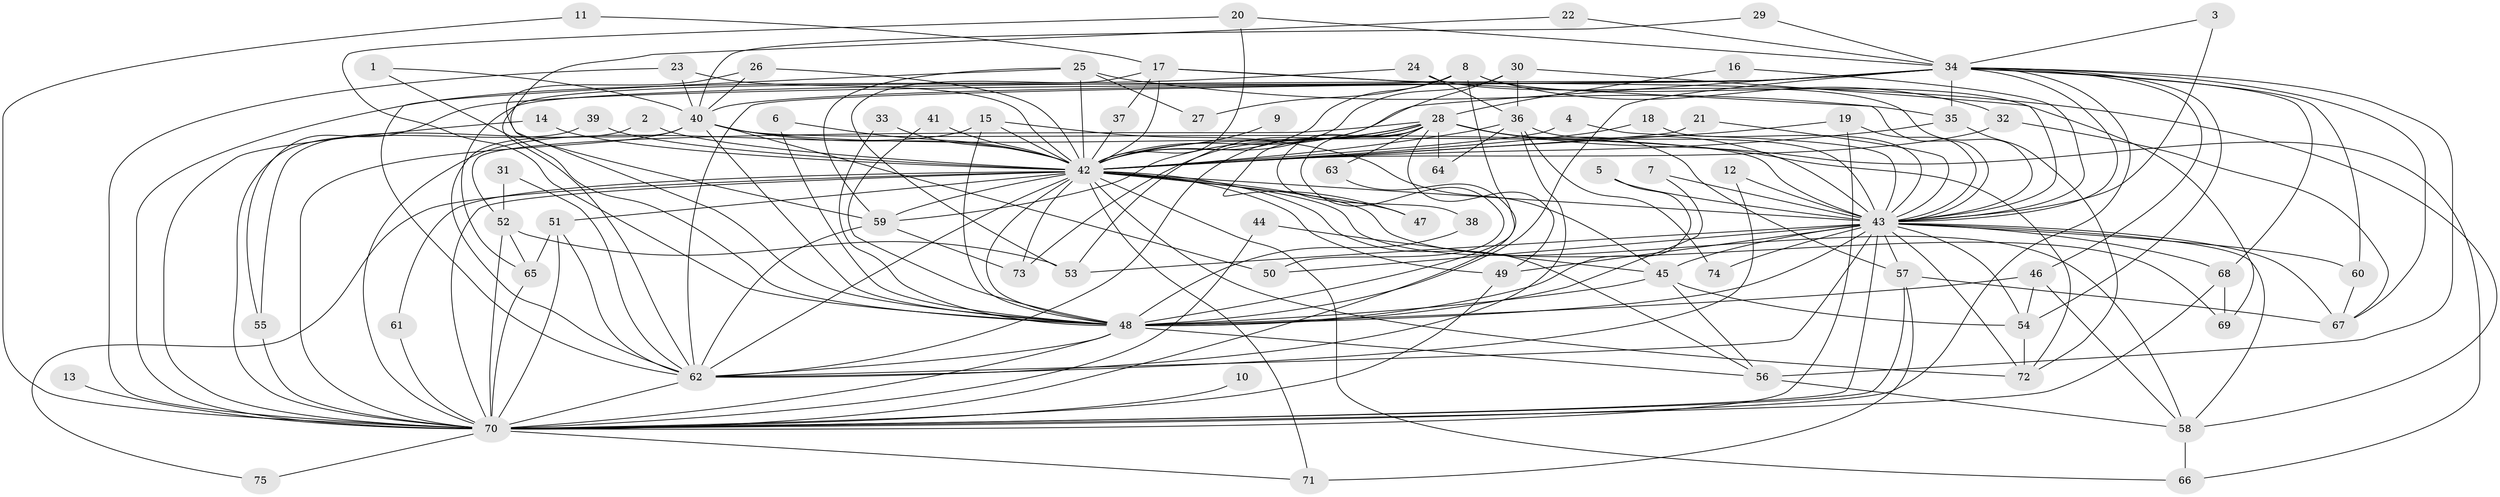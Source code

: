 // original degree distribution, {29: 0.006711409395973154, 19: 0.006711409395973154, 24: 0.013422818791946308, 28: 0.006711409395973154, 17: 0.006711409395973154, 40: 0.006711409395973154, 20: 0.006711409395973154, 18: 0.006711409395973154, 30: 0.006711409395973154, 2: 0.5369127516778524, 10: 0.013422818791946308, 7: 0.006711409395973154, 3: 0.18120805369127516, 4: 0.14093959731543623, 8: 0.006711409395973154, 5: 0.03355704697986577, 6: 0.013422818791946308}
// Generated by graph-tools (version 1.1) at 2025/49/03/09/25 03:49:37]
// undirected, 75 vertices, 195 edges
graph export_dot {
graph [start="1"]
  node [color=gray90,style=filled];
  1;
  2;
  3;
  4;
  5;
  6;
  7;
  8;
  9;
  10;
  11;
  12;
  13;
  14;
  15;
  16;
  17;
  18;
  19;
  20;
  21;
  22;
  23;
  24;
  25;
  26;
  27;
  28;
  29;
  30;
  31;
  32;
  33;
  34;
  35;
  36;
  37;
  38;
  39;
  40;
  41;
  42;
  43;
  44;
  45;
  46;
  47;
  48;
  49;
  50;
  51;
  52;
  53;
  54;
  55;
  56;
  57;
  58;
  59;
  60;
  61;
  62;
  63;
  64;
  65;
  66;
  67;
  68;
  69;
  70;
  71;
  72;
  73;
  74;
  75;
  1 -- 40 [weight=1.0];
  1 -- 48 [weight=1.0];
  2 -- 42 [weight=1.0];
  2 -- 55 [weight=1.0];
  3 -- 34 [weight=1.0];
  3 -- 43 [weight=1.0];
  4 -- 42 [weight=1.0];
  4 -- 43 [weight=1.0];
  5 -- 43 [weight=1.0];
  5 -- 48 [weight=1.0];
  6 -- 42 [weight=1.0];
  6 -- 48 [weight=1.0];
  7 -- 43 [weight=1.0];
  7 -- 48 [weight=1.0];
  8 -- 27 [weight=1.0];
  8 -- 32 [weight=1.0];
  8 -- 42 [weight=1.0];
  8 -- 48 [weight=1.0];
  8 -- 62 [weight=1.0];
  8 -- 69 [weight=1.0];
  9 -- 42 [weight=1.0];
  10 -- 70 [weight=2.0];
  11 -- 17 [weight=1.0];
  11 -- 70 [weight=1.0];
  12 -- 43 [weight=1.0];
  12 -- 62 [weight=1.0];
  13 -- 70 [weight=2.0];
  14 -- 42 [weight=1.0];
  14 -- 70 [weight=3.0];
  15 -- 42 [weight=1.0];
  15 -- 45 [weight=1.0];
  15 -- 48 [weight=1.0];
  15 -- 70 [weight=1.0];
  16 -- 28 [weight=1.0];
  16 -- 43 [weight=1.0];
  17 -- 37 [weight=1.0];
  17 -- 42 [weight=2.0];
  17 -- 43 [weight=1.0];
  17 -- 53 [weight=1.0];
  17 -- 58 [weight=1.0];
  18 -- 42 [weight=1.0];
  18 -- 43 [weight=1.0];
  19 -- 42 [weight=1.0];
  19 -- 43 [weight=1.0];
  19 -- 70 [weight=1.0];
  20 -- 34 [weight=1.0];
  20 -- 42 [weight=1.0];
  20 -- 48 [weight=1.0];
  21 -- 42 [weight=2.0];
  21 -- 43 [weight=1.0];
  22 -- 34 [weight=1.0];
  22 -- 59 [weight=1.0];
  23 -- 40 [weight=1.0];
  23 -- 42 [weight=1.0];
  23 -- 70 [weight=1.0];
  24 -- 36 [weight=1.0];
  24 -- 43 [weight=1.0];
  24 -- 70 [weight=1.0];
  25 -- 27 [weight=1.0];
  25 -- 35 [weight=1.0];
  25 -- 42 [weight=1.0];
  25 -- 59 [weight=1.0];
  25 -- 62 [weight=1.0];
  26 -- 40 [weight=1.0];
  26 -- 42 [weight=1.0];
  26 -- 48 [weight=1.0];
  28 -- 38 [weight=1.0];
  28 -- 42 [weight=3.0];
  28 -- 43 [weight=1.0];
  28 -- 47 [weight=1.0];
  28 -- 49 [weight=1.0];
  28 -- 50 [weight=1.0];
  28 -- 52 [weight=1.0];
  28 -- 53 [weight=1.0];
  28 -- 57 [weight=1.0];
  28 -- 59 [weight=1.0];
  28 -- 62 [weight=1.0];
  28 -- 63 [weight=2.0];
  28 -- 64 [weight=1.0];
  28 -- 66 [weight=1.0];
  29 -- 34 [weight=1.0];
  29 -- 40 [weight=1.0];
  30 -- 36 [weight=1.0];
  30 -- 42 [weight=1.0];
  30 -- 43 [weight=1.0];
  30 -- 73 [weight=1.0];
  31 -- 52 [weight=1.0];
  31 -- 62 [weight=1.0];
  32 -- 42 [weight=1.0];
  32 -- 67 [weight=1.0];
  33 -- 42 [weight=1.0];
  33 -- 48 [weight=1.0];
  34 -- 35 [weight=1.0];
  34 -- 40 [weight=2.0];
  34 -- 42 [weight=3.0];
  34 -- 43 [weight=3.0];
  34 -- 46 [weight=1.0];
  34 -- 48 [weight=2.0];
  34 -- 54 [weight=1.0];
  34 -- 55 [weight=1.0];
  34 -- 56 [weight=2.0];
  34 -- 60 [weight=1.0];
  34 -- 62 [weight=1.0];
  34 -- 65 [weight=1.0];
  34 -- 67 [weight=1.0];
  34 -- 68 [weight=1.0];
  34 -- 70 [weight=2.0];
  35 -- 42 [weight=1.0];
  35 -- 72 [weight=1.0];
  36 -- 42 [weight=1.0];
  36 -- 43 [weight=2.0];
  36 -- 62 [weight=1.0];
  36 -- 64 [weight=1.0];
  36 -- 74 [weight=1.0];
  37 -- 42 [weight=1.0];
  38 -- 48 [weight=1.0];
  39 -- 42 [weight=1.0];
  39 -- 70 [weight=1.0];
  40 -- 42 [weight=2.0];
  40 -- 43 [weight=2.0];
  40 -- 48 [weight=1.0];
  40 -- 50 [weight=1.0];
  40 -- 62 [weight=1.0];
  40 -- 70 [weight=2.0];
  40 -- 72 [weight=1.0];
  41 -- 42 [weight=2.0];
  41 -- 48 [weight=1.0];
  42 -- 43 [weight=4.0];
  42 -- 47 [weight=1.0];
  42 -- 48 [weight=2.0];
  42 -- 49 [weight=1.0];
  42 -- 51 [weight=1.0];
  42 -- 56 [weight=1.0];
  42 -- 58 [weight=1.0];
  42 -- 59 [weight=2.0];
  42 -- 61 [weight=1.0];
  42 -- 62 [weight=2.0];
  42 -- 66 [weight=1.0];
  42 -- 69 [weight=1.0];
  42 -- 70 [weight=4.0];
  42 -- 71 [weight=2.0];
  42 -- 72 [weight=1.0];
  42 -- 73 [weight=1.0];
  42 -- 75 [weight=1.0];
  43 -- 45 [weight=1.0];
  43 -- 48 [weight=2.0];
  43 -- 49 [weight=1.0];
  43 -- 50 [weight=1.0];
  43 -- 53 [weight=1.0];
  43 -- 54 [weight=1.0];
  43 -- 57 [weight=1.0];
  43 -- 58 [weight=1.0];
  43 -- 60 [weight=1.0];
  43 -- 62 [weight=2.0];
  43 -- 67 [weight=2.0];
  43 -- 68 [weight=1.0];
  43 -- 70 [weight=4.0];
  43 -- 72 [weight=1.0];
  43 -- 74 [weight=2.0];
  44 -- 45 [weight=1.0];
  44 -- 70 [weight=2.0];
  45 -- 48 [weight=1.0];
  45 -- 54 [weight=1.0];
  45 -- 56 [weight=1.0];
  46 -- 48 [weight=1.0];
  46 -- 54 [weight=1.0];
  46 -- 58 [weight=1.0];
  48 -- 56 [weight=1.0];
  48 -- 62 [weight=1.0];
  48 -- 70 [weight=2.0];
  49 -- 70 [weight=1.0];
  51 -- 62 [weight=1.0];
  51 -- 65 [weight=1.0];
  51 -- 70 [weight=1.0];
  52 -- 53 [weight=1.0];
  52 -- 65 [weight=1.0];
  52 -- 70 [weight=2.0];
  54 -- 72 [weight=1.0];
  55 -- 70 [weight=2.0];
  56 -- 58 [weight=1.0];
  57 -- 67 [weight=1.0];
  57 -- 70 [weight=1.0];
  57 -- 71 [weight=1.0];
  58 -- 66 [weight=1.0];
  59 -- 62 [weight=1.0];
  59 -- 73 [weight=1.0];
  60 -- 67 [weight=1.0];
  61 -- 70 [weight=1.0];
  62 -- 70 [weight=3.0];
  63 -- 70 [weight=1.0];
  65 -- 70 [weight=1.0];
  68 -- 69 [weight=1.0];
  68 -- 70 [weight=1.0];
  70 -- 71 [weight=1.0];
  70 -- 75 [weight=1.0];
}
